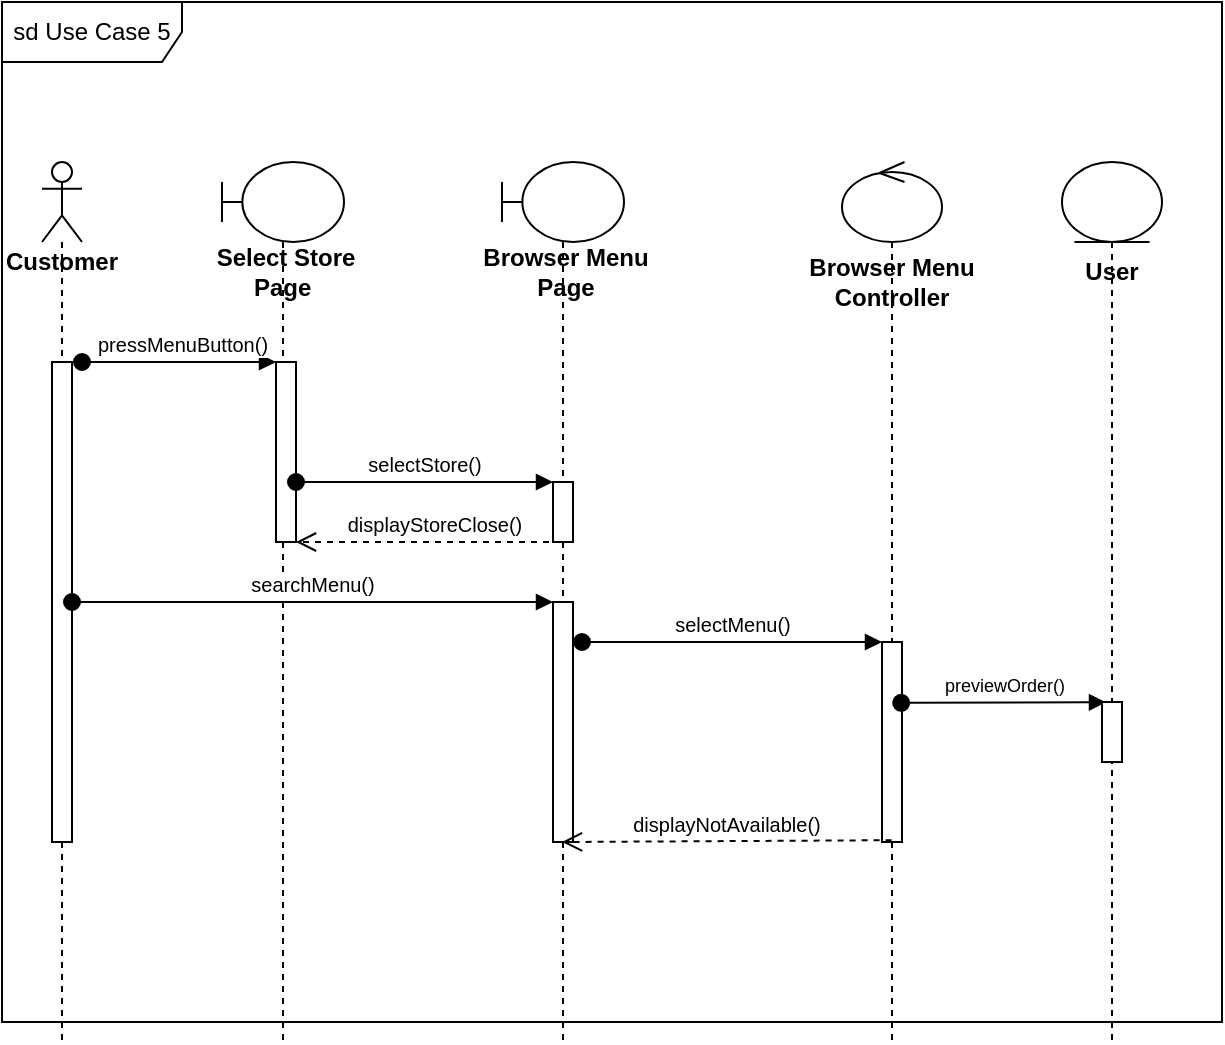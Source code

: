 <mxfile>
    <diagram id="Y6XVzf5yhGTYlBGOrcBr" name="Page-1">
        <mxGraphModel dx="1242" dy="568" grid="1" gridSize="10" guides="1" tooltips="1" connect="1" arrows="1" fold="1" page="1" pageScale="1" pageWidth="1654" pageHeight="2336" math="0" shadow="0">
            <root>
                <mxCell id="0"/>
                <mxCell id="1" parent="0"/>
                <mxCell id="2" value="sd Use Case 5" style="shape=umlFrame;whiteSpace=wrap;html=1;width=90;height=30;" parent="1" vertex="1">
                    <mxGeometry x="1070" y="120" width="610" height="510" as="geometry"/>
                </mxCell>
                <mxCell id="3" value="&lt;b&gt;Customer&lt;/b&gt;" style="shape=umlLifeline;participant=umlActor;perimeter=lifelinePerimeter;whiteSpace=wrap;html=1;container=1;collapsible=0;recursiveResize=0;verticalAlign=top;spacingTop=36;outlineConnect=0;" parent="1" vertex="1">
                    <mxGeometry x="1090" y="200" width="20" height="440" as="geometry"/>
                </mxCell>
                <mxCell id="4" value="" style="html=1;points=[];perimeter=orthogonalPerimeter;" parent="3" vertex="1">
                    <mxGeometry x="5" y="100" width="10" height="240" as="geometry"/>
                </mxCell>
                <mxCell id="5" value="" style="shape=umlLifeline;participant=umlBoundary;perimeter=lifelinePerimeter;whiteSpace=wrap;html=1;container=1;collapsible=0;recursiveResize=0;verticalAlign=top;spacingTop=36;outlineConnect=0;" parent="1" vertex="1">
                    <mxGeometry x="1180" y="200" width="61" height="440" as="geometry"/>
                </mxCell>
                <mxCell id="6" value="&lt;b&gt;Select Store Page&amp;nbsp;&lt;/b&gt;" style="text;html=1;strokeColor=none;fillColor=none;align=center;verticalAlign=middle;whiteSpace=wrap;rounded=0;" parent="5" vertex="1">
                    <mxGeometry x="-11" y="40" width="86" height="30" as="geometry"/>
                </mxCell>
                <mxCell id="7" value="" style="html=1;points=[];perimeter=orthogonalPerimeter;" parent="5" vertex="1">
                    <mxGeometry x="27" y="100" width="10" height="90" as="geometry"/>
                </mxCell>
                <mxCell id="8" value="" style="shape=umlLifeline;participant=umlBoundary;perimeter=lifelinePerimeter;whiteSpace=wrap;html=1;container=1;collapsible=0;recursiveResize=0;verticalAlign=top;spacingTop=36;outlineConnect=0;" parent="1" vertex="1">
                    <mxGeometry x="1320" y="200" width="61" height="440" as="geometry"/>
                </mxCell>
                <mxCell id="9" value="&lt;b&gt;Browser Menu Page&lt;/b&gt;" style="text;html=1;strokeColor=none;fillColor=none;align=center;verticalAlign=middle;whiteSpace=wrap;rounded=0;" parent="8" vertex="1">
                    <mxGeometry x="-11" y="40" width="86" height="30" as="geometry"/>
                </mxCell>
                <mxCell id="10" value="" style="html=1;points=[];perimeter=orthogonalPerimeter;" parent="8" vertex="1">
                    <mxGeometry x="25.5" y="160" width="10" height="30" as="geometry"/>
                </mxCell>
                <mxCell id="11" value="" style="html=1;points=[];perimeter=orthogonalPerimeter;" parent="8" vertex="1">
                    <mxGeometry x="25.5" y="220" width="10" height="120" as="geometry"/>
                </mxCell>
                <mxCell id="29" value="&lt;font style=&quot;font-size: 10px;&quot;&gt;displayStoreClose()&lt;/font&gt;" style="html=1;verticalAlign=bottom;endArrow=open;dashed=1;endSize=8;exitX=0.48;exitY=0.991;exitDx=0;exitDy=0;exitPerimeter=0;" parent="8" target="7" edge="1">
                    <mxGeometry relative="1" as="geometry">
                        <mxPoint x="35.5" y="190.0" as="sourcePoint"/>
                        <mxPoint x="-100" y="190" as="targetPoint"/>
                    </mxGeometry>
                </mxCell>
                <mxCell id="12" value="" style="shape=umlLifeline;participant=umlControl;perimeter=lifelinePerimeter;whiteSpace=wrap;html=1;container=1;collapsible=0;recursiveResize=0;verticalAlign=top;spacingTop=36;outlineConnect=0;" parent="1" vertex="1">
                    <mxGeometry x="1490" y="200" width="50" height="440" as="geometry"/>
                </mxCell>
                <mxCell id="13" value="" style="html=1;points=[];perimeter=orthogonalPerimeter;" parent="12" vertex="1">
                    <mxGeometry x="20" y="240" width="10" height="100" as="geometry"/>
                </mxCell>
                <mxCell id="14" value="&lt;b&gt;Browser Menu Controller&lt;/b&gt;" style="text;html=1;strokeColor=none;fillColor=none;align=center;verticalAlign=middle;whiteSpace=wrap;rounded=0;" parent="1" vertex="1">
                    <mxGeometry x="1465" y="240" width="100" height="40" as="geometry"/>
                </mxCell>
                <mxCell id="15" value="&lt;font size=&quot;1&quot;&gt;pressMenuButton()&lt;/font&gt;" style="html=1;verticalAlign=bottom;startArrow=oval;endArrow=block;startSize=8;" parent="1" target="7" edge="1">
                    <mxGeometry x="0.031" relative="1" as="geometry">
                        <mxPoint x="1110" y="300" as="sourcePoint"/>
                        <mxPoint as="offset"/>
                    </mxGeometry>
                </mxCell>
                <mxCell id="16" value="&lt;font size=&quot;1&quot;&gt;selectStore()&lt;/font&gt;" style="html=1;verticalAlign=bottom;startArrow=oval;endArrow=block;startSize=8;" parent="1" source="7" target="10" edge="1">
                    <mxGeometry x="-0.004" relative="1" as="geometry">
                        <mxPoint x="1290" y="340" as="sourcePoint"/>
                        <mxPoint as="offset"/>
                    </mxGeometry>
                </mxCell>
                <mxCell id="17" value="&lt;font style=&quot;font-size: 10px;&quot;&gt;searchMenu()&lt;/font&gt;" style="html=1;verticalAlign=bottom;startArrow=oval;endArrow=block;startSize=8;" parent="1" source="4" target="11" edge="1">
                    <mxGeometry x="-0.002" relative="1" as="geometry">
                        <mxPoint x="1285.5" y="400" as="sourcePoint"/>
                        <mxPoint as="offset"/>
                    </mxGeometry>
                </mxCell>
                <mxCell id="18" value="&lt;font size=&quot;1&quot;&gt;selectMenu()&lt;/font&gt;" style="html=1;verticalAlign=bottom;startArrow=oval;endArrow=block;startSize=8;" parent="1" target="13" edge="1">
                    <mxGeometry relative="1" as="geometry">
                        <mxPoint x="1360" y="440" as="sourcePoint"/>
                    </mxGeometry>
                </mxCell>
                <mxCell id="19" value="&lt;font style=&quot;font-size: 9px;&quot;&gt;previewOrder()&lt;/font&gt;" style="html=1;verticalAlign=bottom;startArrow=oval;endArrow=block;startSize=8;exitX=0.96;exitY=0.304;exitDx=0;exitDy=0;exitPerimeter=0;entryX=0.2;entryY=0.005;entryDx=0;entryDy=0;entryPerimeter=0;" parent="1" source="13" target="23" edge="1">
                    <mxGeometry relative="1" as="geometry">
                        <mxPoint x="1567" y="440" as="sourcePoint"/>
                        <mxPoint x="1625.5" y="468.3" as="targetPoint"/>
                    </mxGeometry>
                </mxCell>
                <mxCell id="20" value="&lt;font style=&quot;font-size: 10px;&quot;&gt;displayNotAvailable()&lt;/font&gt;" style="html=1;verticalAlign=bottom;endArrow=open;dashed=1;endSize=8;exitX=0.48;exitY=0.991;exitDx=0;exitDy=0;exitPerimeter=0;entryX=0.45;entryY=1;entryDx=0;entryDy=0;entryPerimeter=0;" parent="1" source="13" target="11" edge="1">
                    <mxGeometry relative="1" as="geometry">
                        <mxPoint x="1440" y="520" as="sourcePoint"/>
                        <mxPoint x="1360" y="520" as="targetPoint"/>
                    </mxGeometry>
                </mxCell>
                <mxCell id="21" value="&lt;div style=&quot;text-align: start;&quot;&gt;&lt;span style=&quot;background-color: initial; font-size: 0px;&quot;&gt;&lt;font face=&quot;monospace&quot; color=&quot;rgba(0, 0, 0, 0)&quot;&gt;us&lt;/font&gt;&lt;/span&gt;&lt;/div&gt;" style="shape=umlLifeline;participant=umlEntity;perimeter=lifelinePerimeter;whiteSpace=wrap;html=1;container=1;collapsible=0;recursiveResize=0;verticalAlign=top;spacingTop=36;outlineConnect=0;" parent="1" vertex="1">
                    <mxGeometry x="1600" y="200" width="50" height="440" as="geometry"/>
                </mxCell>
                <mxCell id="22" value="&lt;b&gt;&lt;font style=&quot;font-size: 12px;&quot;&gt;User&lt;/font&gt;&lt;/b&gt;" style="text;html=1;strokeColor=none;fillColor=none;align=center;verticalAlign=middle;whiteSpace=wrap;rounded=0;" parent="21" vertex="1">
                    <mxGeometry x="-5" y="40" width="60" height="30" as="geometry"/>
                </mxCell>
                <mxCell id="23" value="" style="html=1;points=[];perimeter=orthogonalPerimeter;fontSize=12;" parent="21" vertex="1">
                    <mxGeometry x="20" y="270" width="10" height="30" as="geometry"/>
                </mxCell>
            </root>
        </mxGraphModel>
    </diagram>
</mxfile>